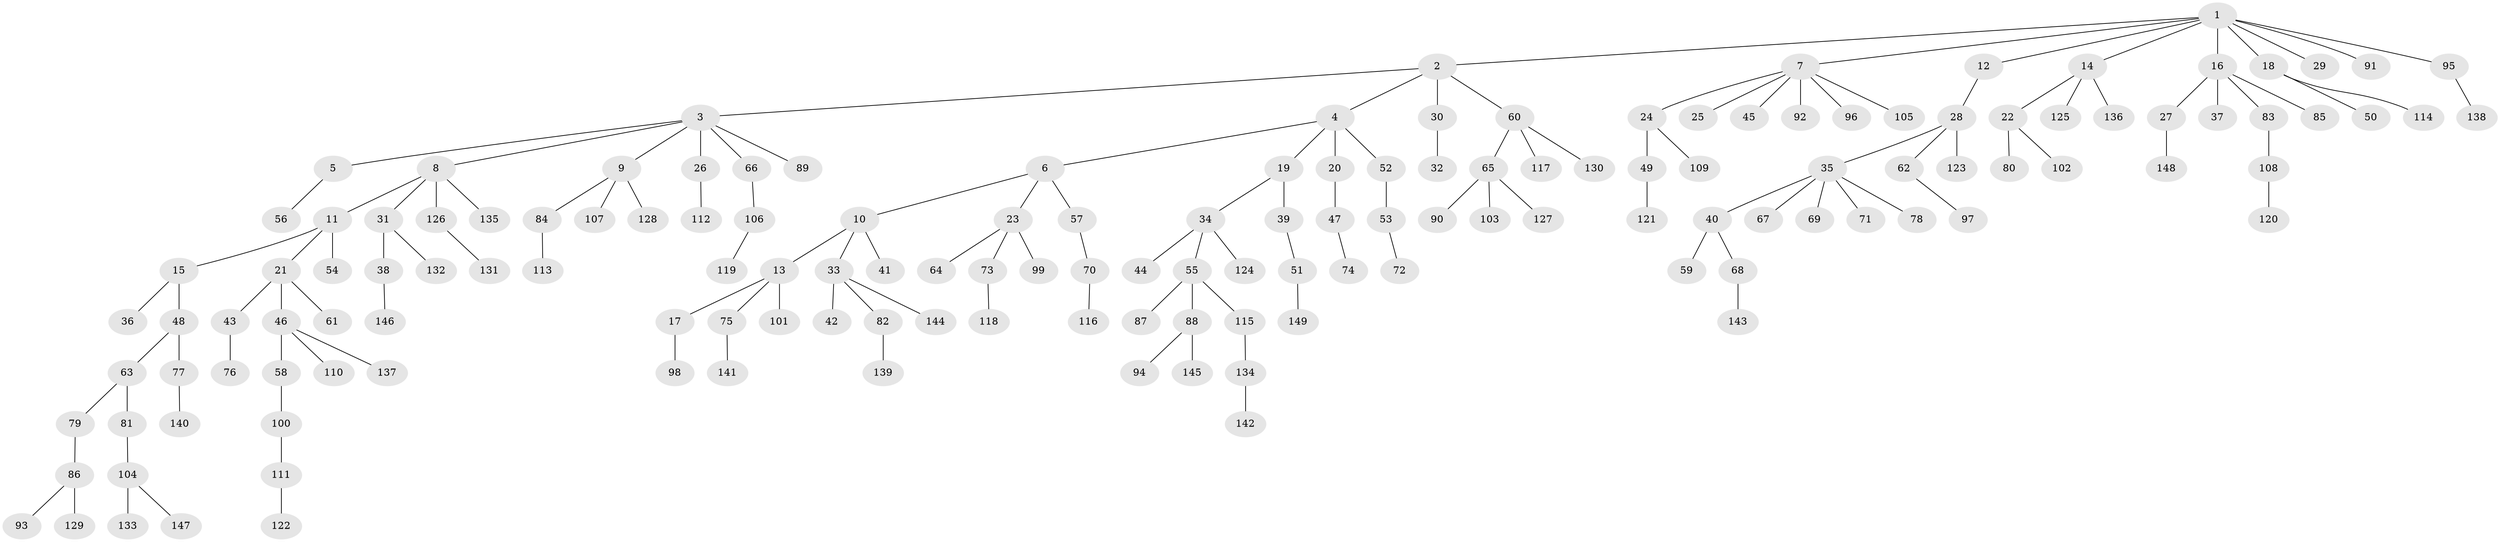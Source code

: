 // Generated by graph-tools (version 1.1) at 2025/11/02/27/25 16:11:26]
// undirected, 149 vertices, 148 edges
graph export_dot {
graph [start="1"]
  node [color=gray90,style=filled];
  1;
  2;
  3;
  4;
  5;
  6;
  7;
  8;
  9;
  10;
  11;
  12;
  13;
  14;
  15;
  16;
  17;
  18;
  19;
  20;
  21;
  22;
  23;
  24;
  25;
  26;
  27;
  28;
  29;
  30;
  31;
  32;
  33;
  34;
  35;
  36;
  37;
  38;
  39;
  40;
  41;
  42;
  43;
  44;
  45;
  46;
  47;
  48;
  49;
  50;
  51;
  52;
  53;
  54;
  55;
  56;
  57;
  58;
  59;
  60;
  61;
  62;
  63;
  64;
  65;
  66;
  67;
  68;
  69;
  70;
  71;
  72;
  73;
  74;
  75;
  76;
  77;
  78;
  79;
  80;
  81;
  82;
  83;
  84;
  85;
  86;
  87;
  88;
  89;
  90;
  91;
  92;
  93;
  94;
  95;
  96;
  97;
  98;
  99;
  100;
  101;
  102;
  103;
  104;
  105;
  106;
  107;
  108;
  109;
  110;
  111;
  112;
  113;
  114;
  115;
  116;
  117;
  118;
  119;
  120;
  121;
  122;
  123;
  124;
  125;
  126;
  127;
  128;
  129;
  130;
  131;
  132;
  133;
  134;
  135;
  136;
  137;
  138;
  139;
  140;
  141;
  142;
  143;
  144;
  145;
  146;
  147;
  148;
  149;
  1 -- 2;
  1 -- 7;
  1 -- 12;
  1 -- 14;
  1 -- 16;
  1 -- 18;
  1 -- 29;
  1 -- 91;
  1 -- 95;
  2 -- 3;
  2 -- 4;
  2 -- 30;
  2 -- 60;
  3 -- 5;
  3 -- 8;
  3 -- 9;
  3 -- 26;
  3 -- 66;
  3 -- 89;
  4 -- 6;
  4 -- 19;
  4 -- 20;
  4 -- 52;
  5 -- 56;
  6 -- 10;
  6 -- 23;
  6 -- 57;
  7 -- 24;
  7 -- 25;
  7 -- 45;
  7 -- 92;
  7 -- 96;
  7 -- 105;
  8 -- 11;
  8 -- 31;
  8 -- 126;
  8 -- 135;
  9 -- 84;
  9 -- 107;
  9 -- 128;
  10 -- 13;
  10 -- 33;
  10 -- 41;
  11 -- 15;
  11 -- 21;
  11 -- 54;
  12 -- 28;
  13 -- 17;
  13 -- 75;
  13 -- 101;
  14 -- 22;
  14 -- 125;
  14 -- 136;
  15 -- 36;
  15 -- 48;
  16 -- 27;
  16 -- 37;
  16 -- 83;
  16 -- 85;
  17 -- 98;
  18 -- 50;
  18 -- 114;
  19 -- 34;
  19 -- 39;
  20 -- 47;
  21 -- 43;
  21 -- 46;
  21 -- 61;
  22 -- 80;
  22 -- 102;
  23 -- 64;
  23 -- 73;
  23 -- 99;
  24 -- 49;
  24 -- 109;
  26 -- 112;
  27 -- 148;
  28 -- 35;
  28 -- 62;
  28 -- 123;
  30 -- 32;
  31 -- 38;
  31 -- 132;
  33 -- 42;
  33 -- 82;
  33 -- 144;
  34 -- 44;
  34 -- 55;
  34 -- 124;
  35 -- 40;
  35 -- 67;
  35 -- 69;
  35 -- 71;
  35 -- 78;
  38 -- 146;
  39 -- 51;
  40 -- 59;
  40 -- 68;
  43 -- 76;
  46 -- 58;
  46 -- 110;
  46 -- 137;
  47 -- 74;
  48 -- 63;
  48 -- 77;
  49 -- 121;
  51 -- 149;
  52 -- 53;
  53 -- 72;
  55 -- 87;
  55 -- 88;
  55 -- 115;
  57 -- 70;
  58 -- 100;
  60 -- 65;
  60 -- 117;
  60 -- 130;
  62 -- 97;
  63 -- 79;
  63 -- 81;
  65 -- 90;
  65 -- 103;
  65 -- 127;
  66 -- 106;
  68 -- 143;
  70 -- 116;
  73 -- 118;
  75 -- 141;
  77 -- 140;
  79 -- 86;
  81 -- 104;
  82 -- 139;
  83 -- 108;
  84 -- 113;
  86 -- 93;
  86 -- 129;
  88 -- 94;
  88 -- 145;
  95 -- 138;
  100 -- 111;
  104 -- 133;
  104 -- 147;
  106 -- 119;
  108 -- 120;
  111 -- 122;
  115 -- 134;
  126 -- 131;
  134 -- 142;
}
